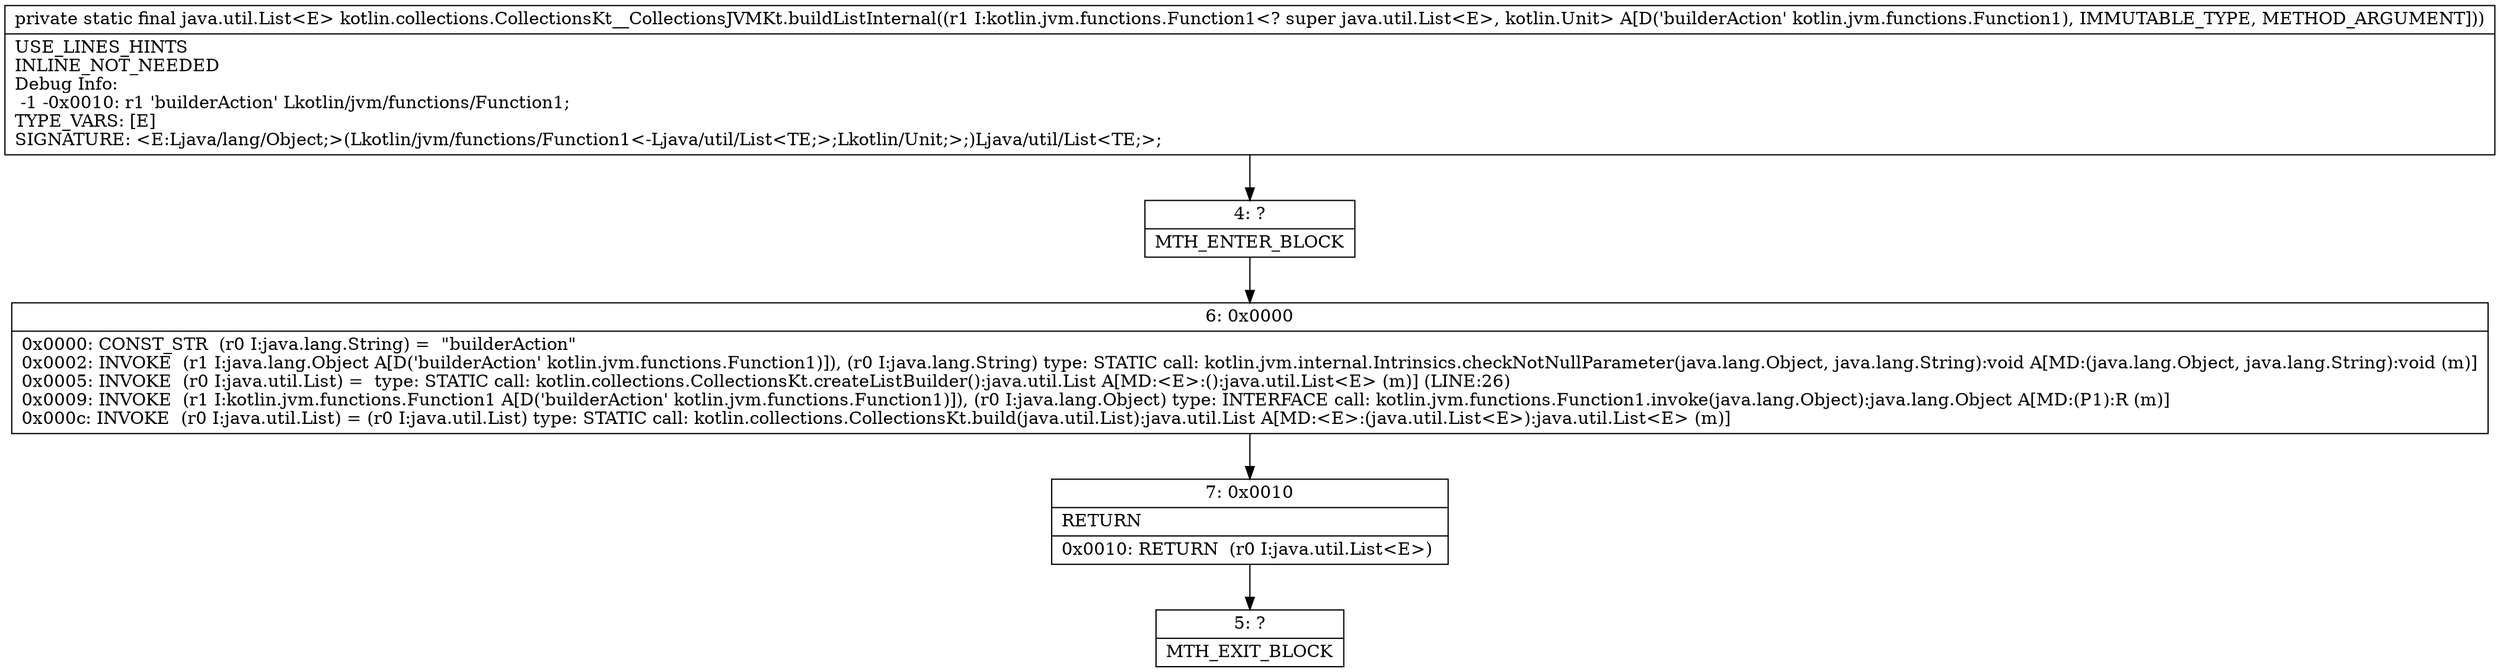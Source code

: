 digraph "CFG forkotlin.collections.CollectionsKt__CollectionsJVMKt.buildListInternal(Lkotlin\/jvm\/functions\/Function1;)Ljava\/util\/List;" {
Node_4 [shape=record,label="{4\:\ ?|MTH_ENTER_BLOCK\l}"];
Node_6 [shape=record,label="{6\:\ 0x0000|0x0000: CONST_STR  (r0 I:java.lang.String) =  \"builderAction\" \l0x0002: INVOKE  (r1 I:java.lang.Object A[D('builderAction' kotlin.jvm.functions.Function1)]), (r0 I:java.lang.String) type: STATIC call: kotlin.jvm.internal.Intrinsics.checkNotNullParameter(java.lang.Object, java.lang.String):void A[MD:(java.lang.Object, java.lang.String):void (m)]\l0x0005: INVOKE  (r0 I:java.util.List) =  type: STATIC call: kotlin.collections.CollectionsKt.createListBuilder():java.util.List A[MD:\<E\>:():java.util.List\<E\> (m)] (LINE:26)\l0x0009: INVOKE  (r1 I:kotlin.jvm.functions.Function1 A[D('builderAction' kotlin.jvm.functions.Function1)]), (r0 I:java.lang.Object) type: INTERFACE call: kotlin.jvm.functions.Function1.invoke(java.lang.Object):java.lang.Object A[MD:(P1):R (m)]\l0x000c: INVOKE  (r0 I:java.util.List) = (r0 I:java.util.List) type: STATIC call: kotlin.collections.CollectionsKt.build(java.util.List):java.util.List A[MD:\<E\>:(java.util.List\<E\>):java.util.List\<E\> (m)]\l}"];
Node_7 [shape=record,label="{7\:\ 0x0010|RETURN\l|0x0010: RETURN  (r0 I:java.util.List\<E\>) \l}"];
Node_5 [shape=record,label="{5\:\ ?|MTH_EXIT_BLOCK\l}"];
MethodNode[shape=record,label="{private static final java.util.List\<E\> kotlin.collections.CollectionsKt__CollectionsJVMKt.buildListInternal((r1 I:kotlin.jvm.functions.Function1\<? super java.util.List\<E\>, kotlin.Unit\> A[D('builderAction' kotlin.jvm.functions.Function1), IMMUTABLE_TYPE, METHOD_ARGUMENT]))  | USE_LINES_HINTS\lINLINE_NOT_NEEDED\lDebug Info:\l  \-1 \-0x0010: r1 'builderAction' Lkotlin\/jvm\/functions\/Function1;\lTYPE_VARS: [E]\lSIGNATURE: \<E:Ljava\/lang\/Object;\>(Lkotlin\/jvm\/functions\/Function1\<\-Ljava\/util\/List\<TE;\>;Lkotlin\/Unit;\>;)Ljava\/util\/List\<TE;\>;\l}"];
MethodNode -> Node_4;Node_4 -> Node_6;
Node_6 -> Node_7;
Node_7 -> Node_5;
}

